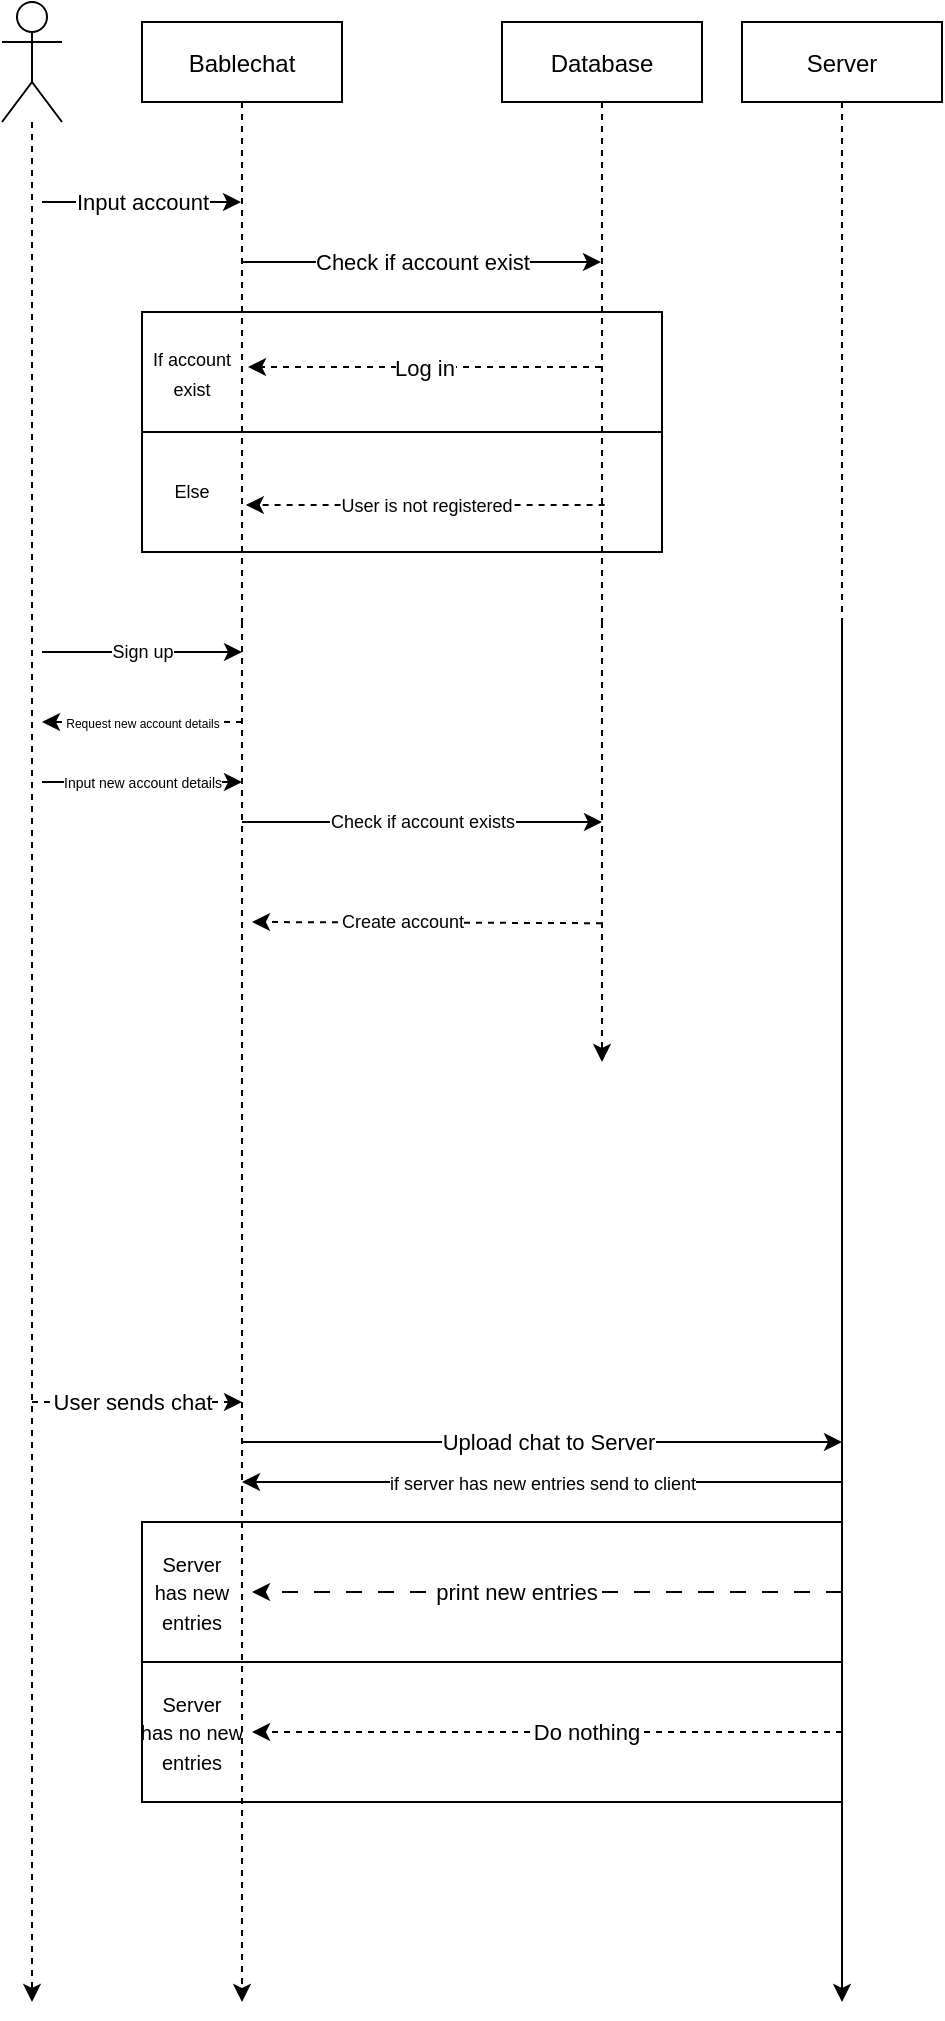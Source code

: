 <mxfile version="20.3.0" type="device"><diagram id="kgpKYQtTHZ0yAKxKKP6v" name="Page-1"><mxGraphModel dx="2062" dy="1217" grid="1" gridSize="10" guides="1" tooltips="1" connect="1" arrows="1" fold="1" page="1" pageScale="1" pageWidth="850" pageHeight="1100" math="0" shadow="0"><root><mxCell id="0"/><mxCell id="1" parent="0"/><mxCell id="iYX6wO-W4umorDJC_DnO-2" value="" style="rounded=0;whiteSpace=wrap;html=1;fontSize=9;" parent="1" vertex="1"><mxGeometry x="120" y="900" width="350" height="70" as="geometry"/></mxCell><mxCell id="iYX6wO-W4umorDJC_DnO-1" value="" style="rounded=0;whiteSpace=wrap;html=1;fontSize=9;" parent="1" vertex="1"><mxGeometry x="120" y="830" width="350" height="70" as="geometry"/></mxCell><mxCell id="RpNmk9PzL1BeqB-_7wdb-14" value="" style="rounded=0;whiteSpace=wrap;html=1;fontSize=9;" parent="1" vertex="1"><mxGeometry x="120" y="285" width="260" height="60" as="geometry"/></mxCell><mxCell id="RpNmk9PzL1BeqB-_7wdb-12" value="" style="rounded=0;whiteSpace=wrap;html=1;" parent="1" vertex="1"><mxGeometry x="120" y="225" width="260" height="60" as="geometry"/></mxCell><mxCell id="RpNmk9PzL1BeqB-_7wdb-25" style="edgeStyle=orthogonalEdgeStyle;rounded=0;orthogonalLoop=1;jettySize=auto;html=1;dashed=1;strokeColor=default;fontSize=9;" parent="1" source="3nuBFxr9cyL0pnOWT2aG-1" edge="1"><mxGeometry relative="1" as="geometry"><mxPoint x="170" y="1070" as="targetPoint"/><Array as="points"><mxPoint x="170" y="1063"/></Array></mxGeometry></mxCell><mxCell id="3nuBFxr9cyL0pnOWT2aG-1" value="Bablechat" style="shape=umlLifeline;perimeter=lifelinePerimeter;container=1;collapsible=0;recursiveResize=0;rounded=0;shadow=0;strokeWidth=1;" parent="1" vertex="1"><mxGeometry x="120" y="80" width="100" height="300" as="geometry"/></mxCell><mxCell id="RpNmk9PzL1BeqB-_7wdb-6" value="Check if account exist" style="endArrow=classic;html=1;rounded=0;strokeColor=default;" parent="3nuBFxr9cyL0pnOWT2aG-1" target="3nuBFxr9cyL0pnOWT2aG-5" edge="1"><mxGeometry width="50" height="50" relative="1" as="geometry"><mxPoint x="50" y="120" as="sourcePoint"/><mxPoint x="100" y="70" as="targetPoint"/></mxGeometry></mxCell><mxCell id="RpNmk9PzL1BeqB-_7wdb-32" style="edgeStyle=orthogonalEdgeStyle;rounded=0;orthogonalLoop=1;jettySize=auto;html=1;dashed=1;strokeColor=default;fontSize=9;" parent="1" source="3nuBFxr9cyL0pnOWT2aG-5" edge="1"><mxGeometry relative="1" as="geometry"><mxPoint x="350" y="600" as="targetPoint"/></mxGeometry></mxCell><mxCell id="3nuBFxr9cyL0pnOWT2aG-5" value="Database" style="shape=umlLifeline;perimeter=lifelinePerimeter;container=1;collapsible=0;recursiveResize=0;rounded=0;shadow=0;strokeWidth=1;" parent="1" vertex="1"><mxGeometry x="300" y="80" width="100" height="300" as="geometry"/></mxCell><mxCell id="RpNmk9PzL1BeqB-_7wdb-4" style="edgeStyle=orthogonalEdgeStyle;rounded=0;orthogonalLoop=1;jettySize=auto;html=1;dashed=1;strokeColor=default;" parent="1" source="RpNmk9PzL1BeqB-_7wdb-1" edge="1"><mxGeometry relative="1" as="geometry"><mxPoint x="65" y="1070" as="targetPoint"/></mxGeometry></mxCell><mxCell id="RpNmk9PzL1BeqB-_7wdb-1" value="" style="shape=umlActor;verticalLabelPosition=bottom;verticalAlign=top;html=1;outlineConnect=0;" parent="1" vertex="1"><mxGeometry x="50" y="70" width="30" height="60" as="geometry"/></mxCell><mxCell id="RpNmk9PzL1BeqB-_7wdb-5" value="Input account" style="endArrow=classic;html=1;rounded=0;strokeColor=default;" parent="1" target="3nuBFxr9cyL0pnOWT2aG-1" edge="1"><mxGeometry width="50" height="50" relative="1" as="geometry"><mxPoint x="70" y="170" as="sourcePoint"/><mxPoint x="120" y="120" as="targetPoint"/></mxGeometry></mxCell><mxCell id="RpNmk9PzL1BeqB-_7wdb-7" value="Log in" style="endArrow=classic;html=1;rounded=0;strokeColor=default;entryX=0.53;entryY=0.575;entryDx=0;entryDy=0;entryPerimeter=0;dashed=1;" parent="1" source="3nuBFxr9cyL0pnOWT2aG-5" target="3nuBFxr9cyL0pnOWT2aG-1" edge="1"><mxGeometry width="50" height="50" relative="1" as="geometry"><mxPoint x="270" y="290" as="sourcePoint"/><mxPoint x="320" y="240" as="targetPoint"/></mxGeometry></mxCell><mxCell id="RpNmk9PzL1BeqB-_7wdb-13" value="&lt;font style=&quot;font-size: 9px;&quot;&gt;If account &lt;br&gt;exist&lt;br&gt;&lt;/font&gt;" style="text;html=1;strokeColor=none;fillColor=none;align=center;verticalAlign=middle;whiteSpace=wrap;rounded=0;" parent="1" vertex="1"><mxGeometry x="100" y="230" width="90" height="50" as="geometry"/></mxCell><mxCell id="RpNmk9PzL1BeqB-_7wdb-15" value="User is not registered" style="endArrow=classic;html=1;rounded=0;dashed=1;strokeColor=default;fontSize=9;exitX=0.513;exitY=0.805;exitDx=0;exitDy=0;exitPerimeter=0;entryX=0.519;entryY=0.805;entryDx=0;entryDy=0;entryPerimeter=0;" parent="1" source="3nuBFxr9cyL0pnOWT2aG-5" target="3nuBFxr9cyL0pnOWT2aG-1" edge="1"><mxGeometry width="50" height="50" relative="1" as="geometry"><mxPoint x="180" y="270" as="sourcePoint"/><mxPoint x="230" y="220" as="targetPoint"/></mxGeometry></mxCell><mxCell id="RpNmk9PzL1BeqB-_7wdb-16" value="Else" style="text;html=1;strokeColor=none;fillColor=none;align=center;verticalAlign=middle;whiteSpace=wrap;rounded=0;fontSize=9;" parent="1" vertex="1"><mxGeometry x="115" y="300" width="60" height="30" as="geometry"/></mxCell><mxCell id="RpNmk9PzL1BeqB-_7wdb-33" value="Sign up" style="endArrow=classic;html=1;rounded=0;strokeColor=default;fontSize=9;" parent="1" edge="1"><mxGeometry width="50" height="50" relative="1" as="geometry"><mxPoint x="70" y="395" as="sourcePoint"/><mxPoint x="170" y="395" as="targetPoint"/></mxGeometry></mxCell><mxCell id="RpNmk9PzL1BeqB-_7wdb-35" value="&lt;font style=&quot;font-size: 7px;&quot;&gt;Input new account details&lt;/font&gt;" style="endArrow=classic;html=1;rounded=0;strokeColor=default;fontSize=9;" parent="1" edge="1"><mxGeometry width="50" height="50" relative="1" as="geometry"><mxPoint x="70" y="460" as="sourcePoint"/><mxPoint x="170" y="460" as="targetPoint"/></mxGeometry></mxCell><mxCell id="RpNmk9PzL1BeqB-_7wdb-38" value="Check if account exists" style="endArrow=classic;html=1;rounded=0;strokeColor=default;fontSize=9;" parent="1" edge="1"><mxGeometry width="50" height="50" relative="1" as="geometry"><mxPoint x="170" y="480" as="sourcePoint"/><mxPoint x="350" y="480" as="targetPoint"/></mxGeometry></mxCell><mxCell id="RpNmk9PzL1BeqB-_7wdb-40" value="Create account" style="endArrow=classic;html=1;rounded=0;strokeColor=default;fontSize=9;entryX=1;entryY=1;entryDx=0;entryDy=0;dashed=1;" parent="1" edge="1"><mxGeometry x="0.143" width="50" height="50" relative="1" as="geometry"><mxPoint x="350" y="530.593" as="sourcePoint"/><mxPoint x="175" y="530" as="targetPoint"/><mxPoint as="offset"/></mxGeometry></mxCell><mxCell id="RpNmk9PzL1BeqB-_7wdb-44" value="&lt;font style=&quot;font-size: 6px;&quot;&gt;Request new account details&lt;/font&gt;" style="endArrow=classic;html=1;rounded=0;dashed=1;strokeColor=default;fontSize=9;" parent="1" edge="1"><mxGeometry width="50" height="50" relative="1" as="geometry"><mxPoint x="170" y="430" as="sourcePoint"/><mxPoint x="70" y="430" as="targetPoint"/></mxGeometry></mxCell><mxCell id="iYX6wO-W4umorDJC_DnO-7" value="" style="endArrow=classic;html=1;rounded=0;dashed=1;" parent="1" edge="1"><mxGeometry width="50" height="50" relative="1" as="geometry"><mxPoint x="65" y="770" as="sourcePoint"/><mxPoint x="170" y="770" as="targetPoint"/></mxGeometry></mxCell><mxCell id="iYX6wO-W4umorDJC_DnO-8" value="User sends chat" style="edgeLabel;html=1;align=center;verticalAlign=middle;resizable=0;points=[];" parent="iYX6wO-W4umorDJC_DnO-7" vertex="1" connectable="0"><mxGeometry x="-0.467" relative="1" as="geometry"><mxPoint x="22" as="offset"/></mxGeometry></mxCell><mxCell id="iYX6wO-W4umorDJC_DnO-9" value="" style="endArrow=classic;html=1;rounded=0;" parent="1" edge="1"><mxGeometry width="50" height="50" relative="1" as="geometry"><mxPoint x="170" y="790" as="sourcePoint"/><mxPoint x="470" y="790" as="targetPoint"/></mxGeometry></mxCell><mxCell id="iYX6wO-W4umorDJC_DnO-10" value="Upload chat to Server" style="edgeLabel;html=1;align=center;verticalAlign=middle;resizable=0;points=[];" parent="iYX6wO-W4umorDJC_DnO-9" vertex="1" connectable="0"><mxGeometry x="0.204" y="-2" relative="1" as="geometry"><mxPoint x="-28" y="-2" as="offset"/></mxGeometry></mxCell><mxCell id="iYX6wO-W4umorDJC_DnO-11" value="" style="endArrow=classic;html=1;rounded=0;" parent="1" edge="1"><mxGeometry width="50" height="50" relative="1" as="geometry"><mxPoint x="470" y="810" as="sourcePoint"/><mxPoint x="170" y="810" as="targetPoint"/></mxGeometry></mxCell><mxCell id="iYX6wO-W4umorDJC_DnO-12" value="if server has new entries send to client" style="edgeLabel;html=1;align=center;verticalAlign=middle;resizable=0;points=[];fontSize=9;" parent="iYX6wO-W4umorDJC_DnO-11" vertex="1" connectable="0"><mxGeometry x="-0.361" y="1" relative="1" as="geometry"><mxPoint x="-54" as="offset"/></mxGeometry></mxCell><mxCell id="iYX6wO-W4umorDJC_DnO-13" value="&lt;font style=&quot;font-size: 10px;&quot;&gt;Server&lt;br&gt;has new entries&lt;/font&gt;" style="text;html=1;strokeColor=none;fillColor=none;align=center;verticalAlign=middle;whiteSpace=wrap;rounded=0;" parent="1" vertex="1"><mxGeometry x="115" y="850" width="60" height="30" as="geometry"/></mxCell><mxCell id="iYX6wO-W4umorDJC_DnO-14" value="&lt;font style=&quot;font-size: 10px;&quot;&gt;Server&lt;br&gt;has no new entries&lt;/font&gt;" style="text;html=1;strokeColor=none;fillColor=none;align=center;verticalAlign=middle;whiteSpace=wrap;rounded=0;" parent="1" vertex="1"><mxGeometry x="115" y="920" width="60" height="30" as="geometry"/></mxCell><mxCell id="iYX6wO-W4umorDJC_DnO-15" value="" style="endArrow=classic;html=1;rounded=0;entryX=1;entryY=0.5;entryDx=0;entryDy=0;dashed=1;dashPattern=8 8;" parent="1" target="iYX6wO-W4umorDJC_DnO-13" edge="1"><mxGeometry width="50" height="50" relative="1" as="geometry"><mxPoint x="470" y="865" as="sourcePoint"/><mxPoint x="400" y="820" as="targetPoint"/></mxGeometry></mxCell><mxCell id="iYX6wO-W4umorDJC_DnO-17" value="print new entries" style="edgeLabel;html=1;align=center;verticalAlign=middle;resizable=0;points=[];" parent="iYX6wO-W4umorDJC_DnO-15" vertex="1" connectable="0"><mxGeometry x="0.105" relative="1" as="geometry"><mxPoint as="offset"/></mxGeometry></mxCell><mxCell id="iYX6wO-W4umorDJC_DnO-18" value="" style="endArrow=classic;html=1;rounded=0;entryX=1;entryY=0.5;entryDx=0;entryDy=0;dashed=1;" parent="1" target="iYX6wO-W4umorDJC_DnO-14" edge="1"><mxGeometry width="50" height="50" relative="1" as="geometry"><mxPoint x="470" y="935" as="sourcePoint"/><mxPoint x="400" y="890" as="targetPoint"/></mxGeometry></mxCell><mxCell id="iYX6wO-W4umorDJC_DnO-19" value="Do nothing" style="edgeLabel;html=1;align=center;verticalAlign=middle;resizable=0;points=[];" parent="iYX6wO-W4umorDJC_DnO-18" vertex="1" connectable="0"><mxGeometry x="-0.2" y="1" relative="1" as="geometry"><mxPoint x="-10" y="-1" as="offset"/></mxGeometry></mxCell><mxCell id="K1PoNhgpxOgZl_Mv7dHq-1" style="edgeStyle=orthogonalEdgeStyle;rounded=0;orthogonalLoop=1;jettySize=auto;html=1;" parent="1" source="8ilWlTiWbd2qRDTlloy0-2" edge="1"><mxGeometry relative="1" as="geometry"><mxPoint x="470" y="1070" as="targetPoint"/></mxGeometry></mxCell><mxCell id="8ilWlTiWbd2qRDTlloy0-2" value="Server" style="shape=umlLifeline;perimeter=lifelinePerimeter;container=1;collapsible=0;recursiveResize=0;rounded=0;shadow=0;strokeWidth=1;" parent="1" vertex="1"><mxGeometry x="420" y="80" width="100" height="300" as="geometry"/></mxCell></root></mxGraphModel></diagram></mxfile>